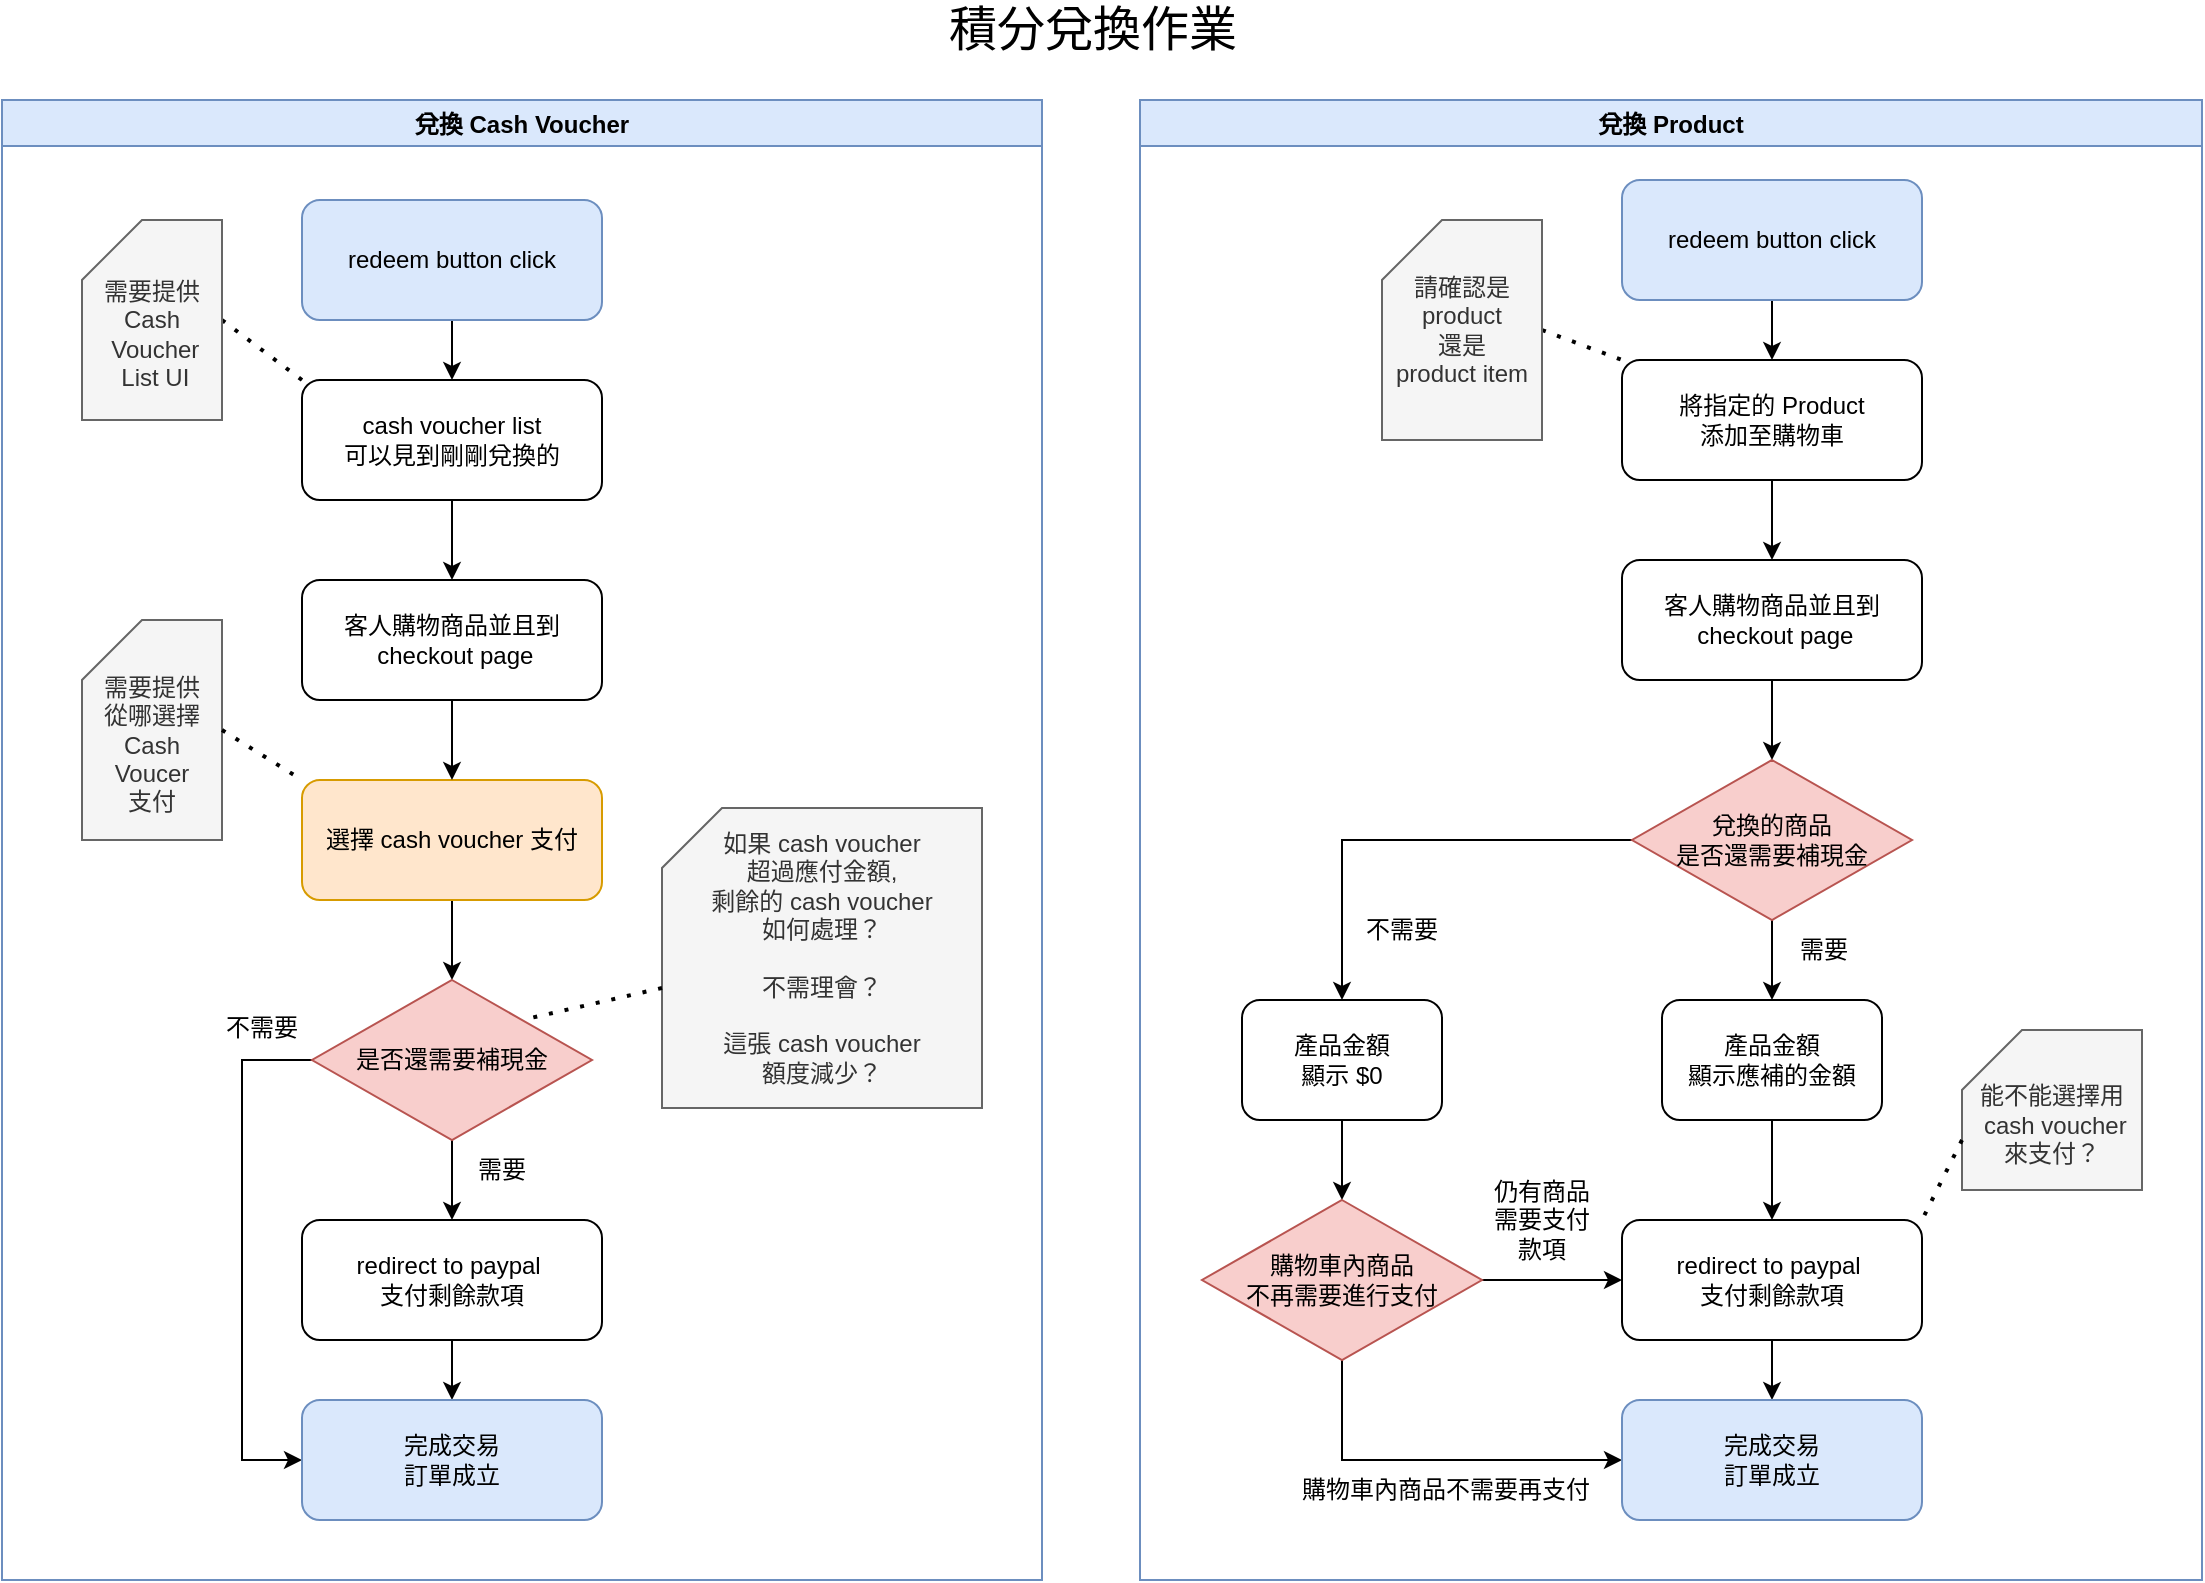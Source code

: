 <mxfile version="16.4.7" type="github"><diagram id="SMRFMMhf17_Ie4FboQM1" name="Page-1"><mxGraphModel dx="1878" dy="722" grid="1" gridSize="10" guides="1" tooltips="1" connect="1" arrows="1" fold="1" page="1" pageScale="1" pageWidth="827" pageHeight="1169" math="0" shadow="0"><root><mxCell id="0"/><mxCell id="1" parent="0"/><mxCell id="7-hZs9UUzoJmamspiq4g-12" value="兌換 Cash Voucher" style="swimlane;fillColor=#dae8fc;strokeColor=#6c8ebf;" vertex="1" parent="1"><mxGeometry x="180" y="80" width="520" height="740" as="geometry"/></mxCell><mxCell id="7-hZs9UUzoJmamspiq4g-6" value="cash voucher list &lt;br&gt;可以見到剛剛兌換的" style="rounded=1;whiteSpace=wrap;html=1;" vertex="1" parent="7-hZs9UUzoJmamspiq4g-12"><mxGeometry x="150" y="140" width="150" height="60" as="geometry"/></mxCell><mxCell id="7-hZs9UUzoJmamspiq4g-15" value="" style="edgeStyle=orthogonalEdgeStyle;rounded=0;orthogonalLoop=1;jettySize=auto;html=1;" edge="1" parent="7-hZs9UUzoJmamspiq4g-12" source="7-hZs9UUzoJmamspiq4g-13" target="7-hZs9UUzoJmamspiq4g-6"><mxGeometry relative="1" as="geometry"/></mxCell><mxCell id="7-hZs9UUzoJmamspiq4g-13" value="redeem button click" style="rounded=1;whiteSpace=wrap;html=1;fillColor=#dae8fc;strokeColor=#6c8ebf;" vertex="1" parent="7-hZs9UUzoJmamspiq4g-12"><mxGeometry x="150" y="50" width="150" height="60" as="geometry"/></mxCell><mxCell id="7-hZs9UUzoJmamspiq4g-16" value="客人購物商品並且到&lt;br&gt;&amp;nbsp;checkout page" style="rounded=1;whiteSpace=wrap;html=1;" vertex="1" parent="7-hZs9UUzoJmamspiq4g-12"><mxGeometry x="150" y="240" width="150" height="60" as="geometry"/></mxCell><mxCell id="7-hZs9UUzoJmamspiq4g-17" value="" style="edgeStyle=orthogonalEdgeStyle;rounded=0;orthogonalLoop=1;jettySize=auto;html=1;" edge="1" parent="7-hZs9UUzoJmamspiq4g-12" source="7-hZs9UUzoJmamspiq4g-6" target="7-hZs9UUzoJmamspiq4g-16"><mxGeometry relative="1" as="geometry"/></mxCell><mxCell id="7-hZs9UUzoJmamspiq4g-23" value="" style="edgeStyle=orthogonalEdgeStyle;rounded=0;orthogonalLoop=1;jettySize=auto;html=1;" edge="1" parent="7-hZs9UUzoJmamspiq4g-12" source="7-hZs9UUzoJmamspiq4g-18" target="7-hZs9UUzoJmamspiq4g-22"><mxGeometry relative="1" as="geometry"/></mxCell><mxCell id="7-hZs9UUzoJmamspiq4g-18" value="選擇 cash voucher 支付" style="rounded=1;whiteSpace=wrap;html=1;fillColor=#ffe6cc;strokeColor=#d79b00;" vertex="1" parent="7-hZs9UUzoJmamspiq4g-12"><mxGeometry x="150" y="340" width="150" height="60" as="geometry"/></mxCell><mxCell id="7-hZs9UUzoJmamspiq4g-19" value="" style="edgeStyle=orthogonalEdgeStyle;rounded=0;orthogonalLoop=1;jettySize=auto;html=1;" edge="1" parent="7-hZs9UUzoJmamspiq4g-12" source="7-hZs9UUzoJmamspiq4g-16" target="7-hZs9UUzoJmamspiq4g-18"><mxGeometry relative="1" as="geometry"/></mxCell><mxCell id="7-hZs9UUzoJmamspiq4g-25" value="" style="edgeStyle=orthogonalEdgeStyle;rounded=0;orthogonalLoop=1;jettySize=auto;html=1;entryX=0.5;entryY=0;entryDx=0;entryDy=0;" edge="1" parent="7-hZs9UUzoJmamspiq4g-12" source="7-hZs9UUzoJmamspiq4g-22" target="7-hZs9UUzoJmamspiq4g-26"><mxGeometry relative="1" as="geometry"><mxPoint x="225" y="560" as="targetPoint"/></mxGeometry></mxCell><mxCell id="7-hZs9UUzoJmamspiq4g-29" style="edgeStyle=orthogonalEdgeStyle;rounded=0;orthogonalLoop=1;jettySize=auto;html=1;entryX=0;entryY=0.5;entryDx=0;entryDy=0;" edge="1" parent="7-hZs9UUzoJmamspiq4g-12" source="7-hZs9UUzoJmamspiq4g-22" target="7-hZs9UUzoJmamspiq4g-28"><mxGeometry relative="1" as="geometry"><Array as="points"><mxPoint x="120" y="480"/><mxPoint x="120" y="680"/></Array></mxGeometry></mxCell><mxCell id="7-hZs9UUzoJmamspiq4g-22" value="是否還需要補現金" style="rhombus;whiteSpace=wrap;html=1;fillColor=#f8cecc;strokeColor=#b85450;" vertex="1" parent="7-hZs9UUzoJmamspiq4g-12"><mxGeometry x="155" y="440" width="140" height="80" as="geometry"/></mxCell><mxCell id="7-hZs9UUzoJmamspiq4g-30" value="" style="edgeStyle=orthogonalEdgeStyle;rounded=0;orthogonalLoop=1;jettySize=auto;html=1;" edge="1" parent="7-hZs9UUzoJmamspiq4g-12" source="7-hZs9UUzoJmamspiq4g-26" target="7-hZs9UUzoJmamspiq4g-28"><mxGeometry relative="1" as="geometry"/></mxCell><mxCell id="7-hZs9UUzoJmamspiq4g-26" value="redirect to paypal&amp;nbsp;&lt;br&gt;支付剩餘款項" style="rounded=1;whiteSpace=wrap;html=1;" vertex="1" parent="7-hZs9UUzoJmamspiq4g-12"><mxGeometry x="150" y="560" width="150" height="60" as="geometry"/></mxCell><mxCell id="7-hZs9UUzoJmamspiq4g-27" value="需要" style="text;html=1;strokeColor=none;fillColor=none;align=center;verticalAlign=middle;whiteSpace=wrap;rounded=0;" vertex="1" parent="7-hZs9UUzoJmamspiq4g-12"><mxGeometry x="220" y="520" width="60" height="30" as="geometry"/></mxCell><mxCell id="7-hZs9UUzoJmamspiq4g-28" value="完成交易&lt;br&gt;訂單成立" style="rounded=1;whiteSpace=wrap;html=1;fillColor=#dae8fc;strokeColor=#6c8ebf;" vertex="1" parent="7-hZs9UUzoJmamspiq4g-12"><mxGeometry x="150" y="650" width="150" height="60" as="geometry"/></mxCell><mxCell id="7-hZs9UUzoJmamspiq4g-31" value="不需要" style="text;html=1;strokeColor=none;fillColor=none;align=center;verticalAlign=middle;whiteSpace=wrap;rounded=0;" vertex="1" parent="7-hZs9UUzoJmamspiq4g-12"><mxGeometry x="100" y="449" width="60" height="30" as="geometry"/></mxCell><mxCell id="7-hZs9UUzoJmamspiq4g-32" value="" style="endArrow=none;dashed=1;html=1;dashPattern=1 3;strokeWidth=2;rounded=0;entryX=0;entryY=0;entryDx=0;entryDy=0;exitX=1;exitY=0.5;exitDx=0;exitDy=0;exitPerimeter=0;" edge="1" parent="7-hZs9UUzoJmamspiq4g-12" source="7-hZs9UUzoJmamspiq4g-33" target="7-hZs9UUzoJmamspiq4g-6"><mxGeometry width="50" height="50" relative="1" as="geometry"><mxPoint x="100" y="140" as="sourcePoint"/><mxPoint x="150" y="150" as="targetPoint"/></mxGeometry></mxCell><mxCell id="7-hZs9UUzoJmamspiq4g-33" value="&lt;br&gt;需要提供&lt;br&gt;Cash&lt;br&gt;&amp;nbsp;Voucher&lt;br&gt;&amp;nbsp;List UI" style="shape=card;whiteSpace=wrap;html=1;fillColor=#f5f5f5;fontColor=#333333;strokeColor=#666666;" vertex="1" parent="7-hZs9UUzoJmamspiq4g-12"><mxGeometry x="40" y="60" width="70" height="100" as="geometry"/></mxCell><mxCell id="7-hZs9UUzoJmamspiq4g-35" value="&lt;br&gt;需要提供&lt;br&gt;從哪選擇 Cash Voucer &lt;br&gt;支付" style="shape=card;whiteSpace=wrap;html=1;fillColor=#f5f5f5;fontColor=#333333;strokeColor=#666666;" vertex="1" parent="7-hZs9UUzoJmamspiq4g-12"><mxGeometry x="40" y="260" width="70" height="110" as="geometry"/></mxCell><mxCell id="7-hZs9UUzoJmamspiq4g-36" value="" style="endArrow=none;dashed=1;html=1;dashPattern=1 3;strokeWidth=2;rounded=0;entryX=0;entryY=0;entryDx=0;entryDy=0;exitX=1;exitY=0.5;exitDx=0;exitDy=0;exitPerimeter=0;" edge="1" parent="7-hZs9UUzoJmamspiq4g-12" source="7-hZs9UUzoJmamspiq4g-35" target="7-hZs9UUzoJmamspiq4g-18"><mxGeometry width="50" height="50" relative="1" as="geometry"><mxPoint x="90" y="310" as="sourcePoint"/><mxPoint x="150" y="370.0" as="targetPoint"/></mxGeometry></mxCell><mxCell id="7-hZs9UUzoJmamspiq4g-37" value="如果 cash voucher &lt;br&gt;超過應付金額, &lt;br&gt;剩餘的 cash voucher &lt;br&gt;如何處理？&lt;br&gt;&lt;br&gt;不需理會？&lt;br&gt;&lt;br&gt;這張 cash voucher &lt;br&gt;額度減少？" style="shape=card;whiteSpace=wrap;html=1;fillColor=#f5f5f5;fontColor=#333333;strokeColor=#666666;" vertex="1" parent="7-hZs9UUzoJmamspiq4g-12"><mxGeometry x="330" y="354" width="160" height="150" as="geometry"/></mxCell><mxCell id="7-hZs9UUzoJmamspiq4g-38" value="" style="endArrow=none;dashed=1;html=1;dashPattern=1 3;strokeWidth=2;rounded=0;entryX=1;entryY=0;entryDx=0;entryDy=0;exitX=0;exitY=0;exitDx=0;exitDy=90;exitPerimeter=0;" edge="1" parent="7-hZs9UUzoJmamspiq4g-12" source="7-hZs9UUzoJmamspiq4g-37" target="7-hZs9UUzoJmamspiq4g-22"><mxGeometry width="50" height="50" relative="1" as="geometry"><mxPoint x="120" y="325" as="sourcePoint"/><mxPoint x="160" y="350" as="targetPoint"/></mxGeometry></mxCell><mxCell id="7-hZs9UUzoJmamspiq4g-39" value="兌換 Product" style="swimlane;fillColor=#dae8fc;strokeColor=#6c8ebf;" vertex="1" parent="1"><mxGeometry x="749" y="80" width="531" height="740" as="geometry"/></mxCell><mxCell id="7-hZs9UUzoJmamspiq4g-40" value="將指定的 Product &lt;br&gt;添加至購物車" style="rounded=1;whiteSpace=wrap;html=1;" vertex="1" parent="7-hZs9UUzoJmamspiq4g-39"><mxGeometry x="241" y="130" width="150" height="60" as="geometry"/></mxCell><mxCell id="7-hZs9UUzoJmamspiq4g-41" value="" style="edgeStyle=orthogonalEdgeStyle;rounded=0;orthogonalLoop=1;jettySize=auto;html=1;" edge="1" parent="7-hZs9UUzoJmamspiq4g-39" source="7-hZs9UUzoJmamspiq4g-42" target="7-hZs9UUzoJmamspiq4g-40"><mxGeometry relative="1" as="geometry"/></mxCell><mxCell id="7-hZs9UUzoJmamspiq4g-42" value="redeem button click" style="rounded=1;whiteSpace=wrap;html=1;fillColor=#dae8fc;strokeColor=#6c8ebf;" vertex="1" parent="7-hZs9UUzoJmamspiq4g-39"><mxGeometry x="241" y="40" width="150" height="60" as="geometry"/></mxCell><mxCell id="7-hZs9UUzoJmamspiq4g-63" value="" style="edgeStyle=orthogonalEdgeStyle;rounded=0;orthogonalLoop=1;jettySize=auto;html=1;" edge="1" parent="7-hZs9UUzoJmamspiq4g-39" source="7-hZs9UUzoJmamspiq4g-43" target="7-hZs9UUzoJmamspiq4g-50"><mxGeometry relative="1" as="geometry"/></mxCell><mxCell id="7-hZs9UUzoJmamspiq4g-43" value="客人購物商品並且到&lt;br&gt;&amp;nbsp;checkout page" style="rounded=1;whiteSpace=wrap;html=1;" vertex="1" parent="7-hZs9UUzoJmamspiq4g-39"><mxGeometry x="241" y="230" width="150" height="60" as="geometry"/></mxCell><mxCell id="7-hZs9UUzoJmamspiq4g-44" value="" style="edgeStyle=orthogonalEdgeStyle;rounded=0;orthogonalLoop=1;jettySize=auto;html=1;" edge="1" parent="7-hZs9UUzoJmamspiq4g-39" source="7-hZs9UUzoJmamspiq4g-40" target="7-hZs9UUzoJmamspiq4g-43"><mxGeometry relative="1" as="geometry"/></mxCell><mxCell id="7-hZs9UUzoJmamspiq4g-48" value="" style="edgeStyle=orthogonalEdgeStyle;rounded=0;orthogonalLoop=1;jettySize=auto;html=1;entryX=0.5;entryY=0;entryDx=0;entryDy=0;" edge="1" parent="7-hZs9UUzoJmamspiq4g-39" source="7-hZs9UUzoJmamspiq4g-50" target="7-hZs9UUzoJmamspiq4g-52"><mxGeometry relative="1" as="geometry"><mxPoint x="317" y="450" as="targetPoint"/></mxGeometry></mxCell><mxCell id="7-hZs9UUzoJmamspiq4g-49" style="edgeStyle=orthogonalEdgeStyle;rounded=0;orthogonalLoop=1;jettySize=auto;html=1;entryX=0.5;entryY=0;entryDx=0;entryDy=0;" edge="1" parent="7-hZs9UUzoJmamspiq4g-39" source="7-hZs9UUzoJmamspiq4g-50" target="7-hZs9UUzoJmamspiq4g-64"><mxGeometry relative="1" as="geometry"><Array as="points"><mxPoint x="101" y="370"/></Array><mxPoint x="111" y="414" as="targetPoint"/></mxGeometry></mxCell><mxCell id="7-hZs9UUzoJmamspiq4g-50" value="兌換的商品&lt;br&gt;是否還需要補現金" style="rhombus;whiteSpace=wrap;html=1;fillColor=#f8cecc;strokeColor=#b85450;" vertex="1" parent="7-hZs9UUzoJmamspiq4g-39"><mxGeometry x="246" y="330" width="140" height="80" as="geometry"/></mxCell><mxCell id="7-hZs9UUzoJmamspiq4g-72" style="edgeStyle=orthogonalEdgeStyle;rounded=0;orthogonalLoop=1;jettySize=auto;html=1;" edge="1" parent="7-hZs9UUzoJmamspiq4g-39" source="7-hZs9UUzoJmamspiq4g-52" target="7-hZs9UUzoJmamspiq4g-70"><mxGeometry relative="1" as="geometry"/></mxCell><mxCell id="7-hZs9UUzoJmamspiq4g-52" value="產品金額&lt;br&gt;顯示應補的金額" style="rounded=1;whiteSpace=wrap;html=1;" vertex="1" parent="7-hZs9UUzoJmamspiq4g-39"><mxGeometry x="261" y="450" width="110" height="60" as="geometry"/></mxCell><mxCell id="7-hZs9UUzoJmamspiq4g-53" value="需要" style="text;html=1;strokeColor=none;fillColor=none;align=center;verticalAlign=middle;whiteSpace=wrap;rounded=0;" vertex="1" parent="7-hZs9UUzoJmamspiq4g-39"><mxGeometry x="312" y="410" width="60" height="30" as="geometry"/></mxCell><mxCell id="7-hZs9UUzoJmamspiq4g-55" value="不需要" style="text;html=1;strokeColor=none;fillColor=none;align=center;verticalAlign=middle;whiteSpace=wrap;rounded=0;" vertex="1" parent="7-hZs9UUzoJmamspiq4g-39"><mxGeometry x="101" y="400" width="60" height="30" as="geometry"/></mxCell><mxCell id="7-hZs9UUzoJmamspiq4g-56" value="" style="endArrow=none;dashed=1;html=1;dashPattern=1 3;strokeWidth=2;rounded=0;entryX=0;entryY=0;entryDx=0;entryDy=0;exitX=1;exitY=0.5;exitDx=0;exitDy=0;exitPerimeter=0;" edge="1" parent="7-hZs9UUzoJmamspiq4g-39" source="7-hZs9UUzoJmamspiq4g-57" target="7-hZs9UUzoJmamspiq4g-40"><mxGeometry width="50" height="50" relative="1" as="geometry"><mxPoint x="111" y="130" as="sourcePoint"/><mxPoint x="161" y="140" as="targetPoint"/></mxGeometry></mxCell><mxCell id="7-hZs9UUzoJmamspiq4g-57" value="請確認是&lt;br&gt;product &lt;br&gt;還是&lt;br&gt;product item" style="shape=card;whiteSpace=wrap;html=1;fillColor=#f5f5f5;fontColor=#333333;strokeColor=#666666;" vertex="1" parent="7-hZs9UUzoJmamspiq4g-39"><mxGeometry x="121" y="60" width="80" height="110" as="geometry"/></mxCell><mxCell id="7-hZs9UUzoJmamspiq4g-71" value="" style="edgeStyle=orthogonalEdgeStyle;rounded=0;orthogonalLoop=1;jettySize=auto;html=1;" edge="1" parent="7-hZs9UUzoJmamspiq4g-39" source="7-hZs9UUzoJmamspiq4g-64" target="7-hZs9UUzoJmamspiq4g-66"><mxGeometry relative="1" as="geometry"/></mxCell><mxCell id="7-hZs9UUzoJmamspiq4g-64" value="產品金額&lt;br&gt;顯示 $0" style="rounded=1;whiteSpace=wrap;html=1;" vertex="1" parent="7-hZs9UUzoJmamspiq4g-39"><mxGeometry x="51" y="450" width="100" height="60" as="geometry"/></mxCell><mxCell id="7-hZs9UUzoJmamspiq4g-76" value="" style="edgeStyle=orthogonalEdgeStyle;rounded=0;orthogonalLoop=1;jettySize=auto;html=1;" edge="1" parent="7-hZs9UUzoJmamspiq4g-39" source="7-hZs9UUzoJmamspiq4g-66" target="7-hZs9UUzoJmamspiq4g-70"><mxGeometry relative="1" as="geometry"/></mxCell><mxCell id="7-hZs9UUzoJmamspiq4g-80" style="edgeStyle=orthogonalEdgeStyle;rounded=0;orthogonalLoop=1;jettySize=auto;html=1;entryX=0;entryY=0.5;entryDx=0;entryDy=0;exitX=0.5;exitY=1;exitDx=0;exitDy=0;" edge="1" parent="7-hZs9UUzoJmamspiq4g-39" source="7-hZs9UUzoJmamspiq4g-66" target="7-hZs9UUzoJmamspiq4g-78"><mxGeometry relative="1" as="geometry"/></mxCell><mxCell id="7-hZs9UUzoJmamspiq4g-66" value="購物車內商品&lt;br&gt;不再需要進行支付" style="rhombus;whiteSpace=wrap;html=1;fillColor=#f8cecc;strokeColor=#b85450;" vertex="1" parent="7-hZs9UUzoJmamspiq4g-39"><mxGeometry x="31" y="550" width="140" height="80" as="geometry"/></mxCell><mxCell id="7-hZs9UUzoJmamspiq4g-79" value="" style="edgeStyle=orthogonalEdgeStyle;rounded=0;orthogonalLoop=1;jettySize=auto;html=1;" edge="1" parent="7-hZs9UUzoJmamspiq4g-39" source="7-hZs9UUzoJmamspiq4g-70" target="7-hZs9UUzoJmamspiq4g-78"><mxGeometry relative="1" as="geometry"/></mxCell><mxCell id="7-hZs9UUzoJmamspiq4g-70" value="redirect to paypal&amp;nbsp;&lt;br&gt;支付剩餘款項" style="rounded=1;whiteSpace=wrap;html=1;" vertex="1" parent="7-hZs9UUzoJmamspiq4g-39"><mxGeometry x="241" y="560" width="150" height="60" as="geometry"/></mxCell><mxCell id="7-hZs9UUzoJmamspiq4g-77" value="仍有商品需要支付款項" style="text;html=1;strokeColor=none;fillColor=none;align=center;verticalAlign=middle;whiteSpace=wrap;rounded=0;" vertex="1" parent="7-hZs9UUzoJmamspiq4g-39"><mxGeometry x="171" y="530" width="60" height="60" as="geometry"/></mxCell><mxCell id="7-hZs9UUzoJmamspiq4g-78" value="完成交易&lt;br&gt;訂單成立" style="rounded=1;whiteSpace=wrap;html=1;fillColor=#dae8fc;strokeColor=#6c8ebf;" vertex="1" parent="7-hZs9UUzoJmamspiq4g-39"><mxGeometry x="241" y="650" width="150" height="60" as="geometry"/></mxCell><mxCell id="7-hZs9UUzoJmamspiq4g-81" value="購物車內商品不需要再支付" style="text;html=1;strokeColor=none;fillColor=none;align=center;verticalAlign=middle;whiteSpace=wrap;rounded=0;" vertex="1" parent="7-hZs9UUzoJmamspiq4g-39"><mxGeometry x="78" y="680" width="150" height="30" as="geometry"/></mxCell><mxCell id="7-hZs9UUzoJmamspiq4g-84" value="&lt;br&gt;能不能選擇用&lt;br&gt;&amp;nbsp;cash voucher &lt;br&gt;來支付？" style="shape=card;whiteSpace=wrap;html=1;fillColor=#f5f5f5;fontColor=#333333;strokeColor=#666666;" vertex="1" parent="7-hZs9UUzoJmamspiq4g-39"><mxGeometry x="411" y="465" width="90" height="80" as="geometry"/></mxCell><mxCell id="7-hZs9UUzoJmamspiq4g-85" value="" style="endArrow=none;dashed=1;html=1;dashPattern=1 3;strokeWidth=2;rounded=0;exitX=0;exitY=0;exitDx=0;exitDy=55;exitPerimeter=0;entryX=1;entryY=0;entryDx=0;entryDy=0;" edge="1" parent="7-hZs9UUzoJmamspiq4g-39" source="7-hZs9UUzoJmamspiq4g-84" target="7-hZs9UUzoJmamspiq4g-70"><mxGeometry width="50" height="50" relative="1" as="geometry"><mxPoint x="-49" y="610" as="sourcePoint"/><mxPoint x="31" y="695" as="targetPoint"/></mxGeometry></mxCell><mxCell id="7-hZs9UUzoJmamspiq4g-86" value="&lt;font style=&quot;font-size: 24px&quot;&gt;積分兌換作業&lt;/font&gt;" style="text;html=1;strokeColor=none;fillColor=none;align=center;verticalAlign=middle;whiteSpace=wrap;rounded=0;" vertex="1" parent="1"><mxGeometry x="640" y="30" width="171" height="30" as="geometry"/></mxCell></root></mxGraphModel></diagram></mxfile>